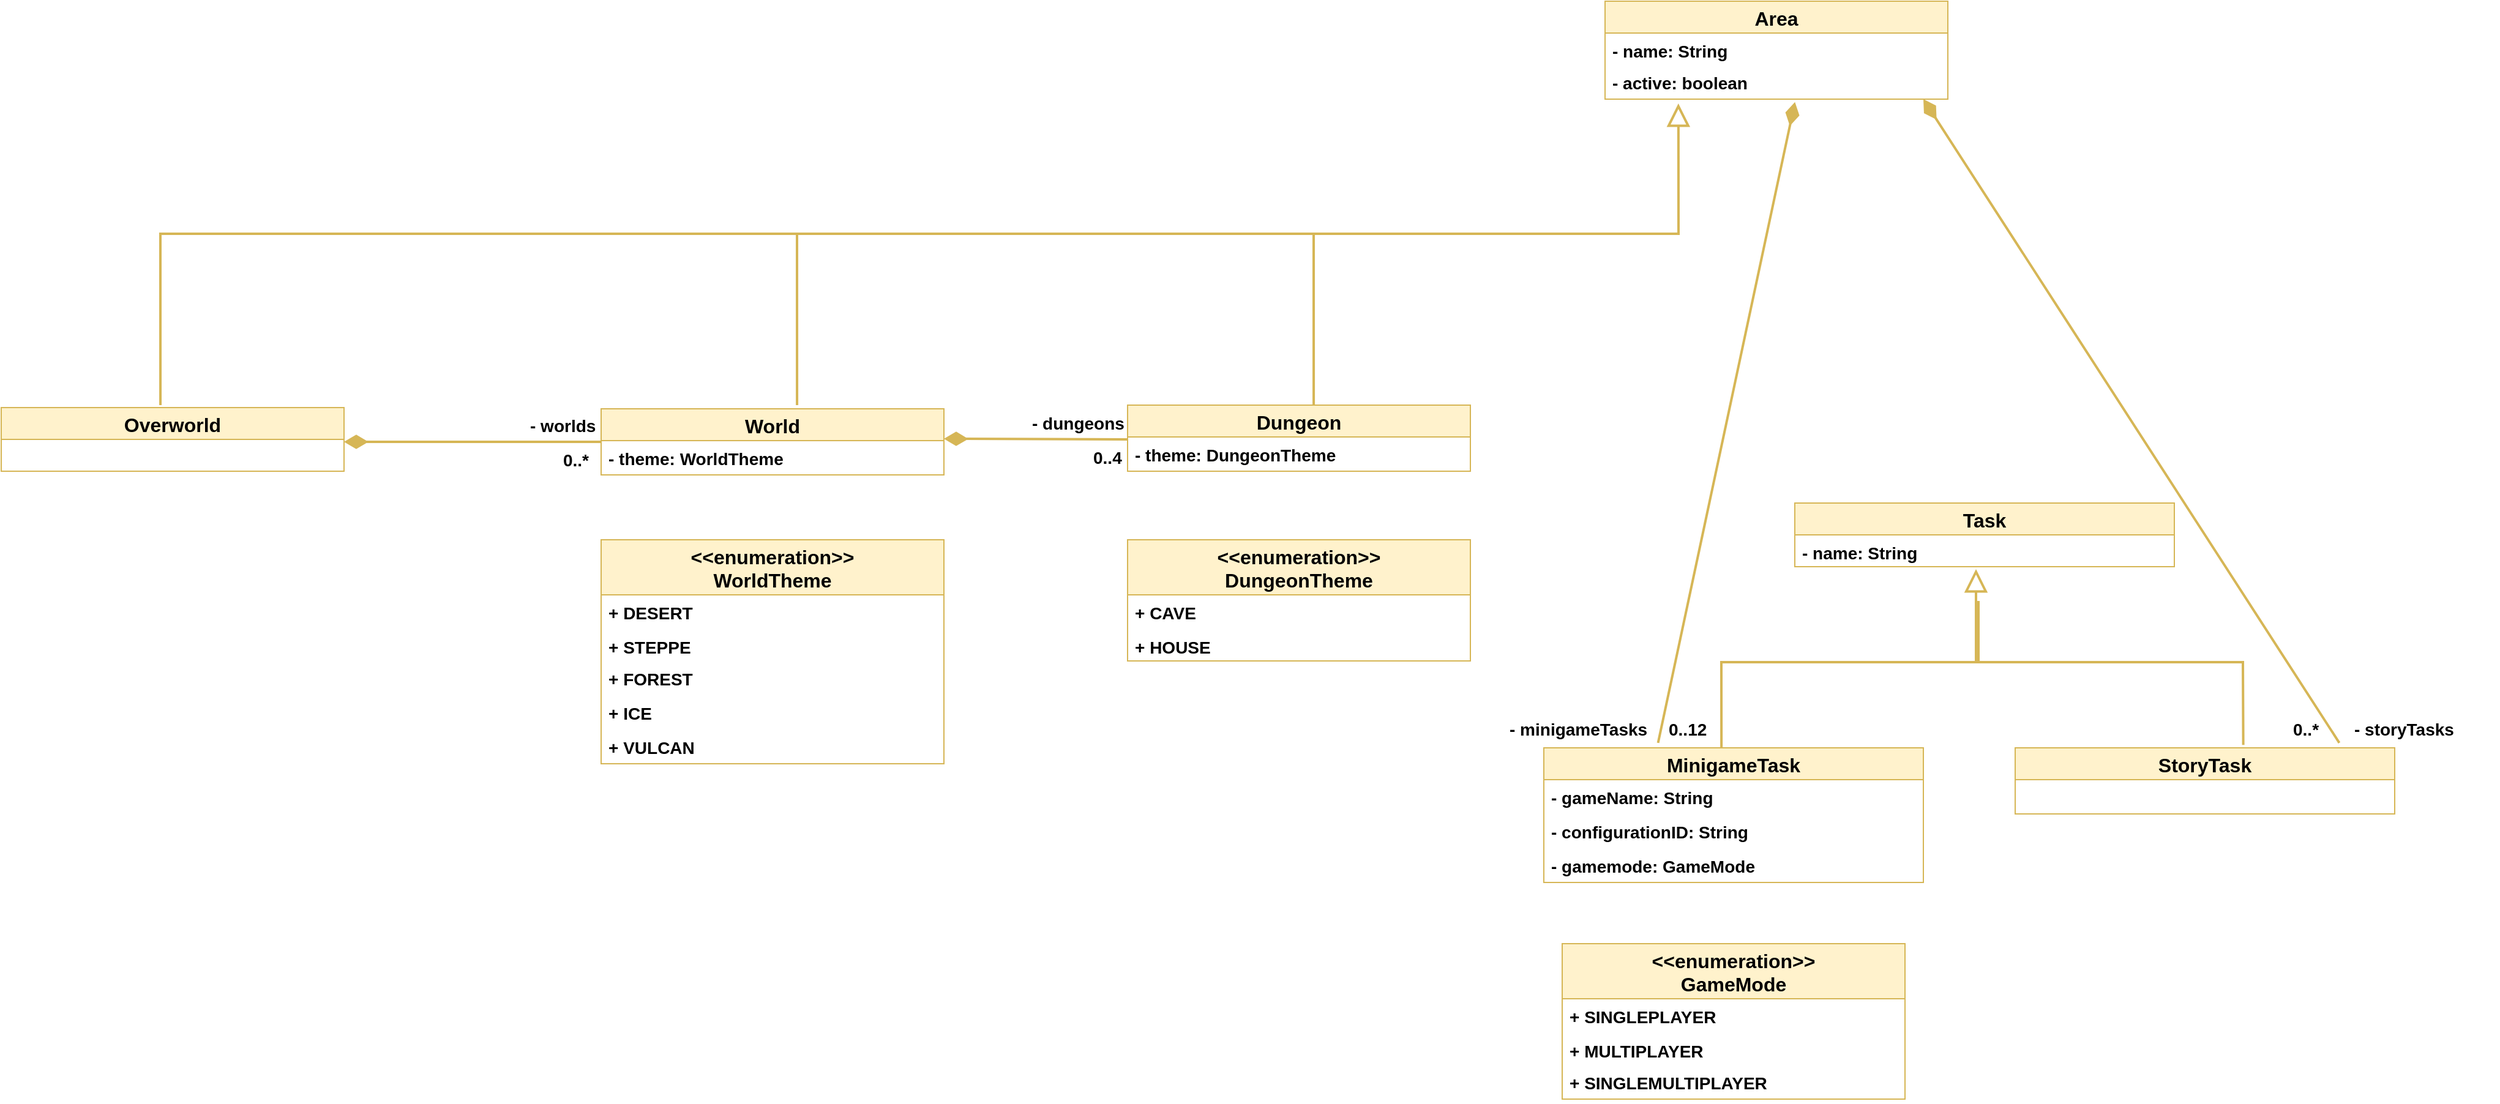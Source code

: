 <mxfile version="15.4.0" type="device"><diagram id="Trhk03IO0cePcJVsCfn0" name="Page-1"><mxGraphModel dx="1422" dy="843" grid="1" gridSize="10" guides="1" tooltips="1" connect="1" arrows="1" fold="1" page="1" pageScale="1" pageWidth="3300" pageHeight="4681" math="0" shadow="0"><root><mxCell id="0"/><mxCell id="1" parent="0"/><mxCell id="BtccCzZOTt9qQ274DKxD-7" value="Overworld" style="swimlane;fontStyle=1;childLayout=stackLayout;horizontal=1;startSize=26;fillColor=#fff2cc;horizontalStack=0;resizeParent=1;resizeParentMax=0;resizeLast=0;collapsible=1;marginBottom=0;strokeColor=#d6b656;fontSize=16;" parent="1" vertex="1"><mxGeometry x="630" y="1092" width="280" height="52" as="geometry"/></mxCell><mxCell id="Ps4X49qzIkRpTnY57xYK-1" value="World" style="swimlane;fontStyle=1;childLayout=stackLayout;horizontal=1;startSize=26;fillColor=#fff2cc;horizontalStack=0;resizeParent=1;resizeParentMax=0;resizeLast=0;collapsible=1;marginBottom=0;strokeColor=#d6b656;fontSize=16;" parent="1" vertex="1"><mxGeometry x="1120" y="1093" width="280" height="54" as="geometry"/></mxCell><mxCell id="x7i12IOn4CMKnLEdm9Hq-22" value="- theme: WorldTheme" style="text;strokeColor=none;fillColor=none;align=left;verticalAlign=top;spacingLeft=4;spacingRight=4;overflow=hidden;rotatable=0;points=[[0,0.5],[1,0.5]];portConstraint=eastwest;fontStyle=1;fontSize=14;" parent="Ps4X49qzIkRpTnY57xYK-1" vertex="1"><mxGeometry y="26" width="280" height="28" as="geometry"/></mxCell><mxCell id="Ps4X49qzIkRpTnY57xYK-7" value="0..*" style="resizable=0;html=1;align=right;verticalAlign=top;labelBackgroundColor=#ffffff;fontSize=14;fontStyle=1" parent="1" connectable="0" vertex="1"><mxGeometry x="1110.0" y="1119.998" as="geometry"/></mxCell><mxCell id="Ps4X49qzIkRpTnY57xYK-9" value="" style="endArrow=none;html=1;endSize=12;startArrow=diamondThin;startSize=14;startFill=1;strokeWidth=2;fontSize=14;fillColor=#fff2cc;strokeColor=#d6b656;endFill=0;fontStyle=1;rounded=0;" parent="1" edge="1"><mxGeometry relative="1" as="geometry"><mxPoint x="910" y="1120" as="sourcePoint"/><mxPoint x="1120" y="1120" as="targetPoint"/><Array as="points"><mxPoint x="1120" y="1120"/></Array></mxGeometry></mxCell><mxCell id="Ps4X49qzIkRpTnY57xYK-14" value="Dungeon" style="swimlane;fontStyle=1;childLayout=stackLayout;horizontal=1;startSize=26;fillColor=#fff2cc;horizontalStack=0;resizeParent=1;resizeParentMax=0;resizeLast=0;collapsible=1;marginBottom=0;strokeColor=#d6b656;fontSize=16;" parent="1" vertex="1"><mxGeometry x="1550" y="1090" width="280" height="54" as="geometry"/></mxCell><mxCell id="x7i12IOn4CMKnLEdm9Hq-25" value="- theme: DungeonTheme" style="text;strokeColor=none;fillColor=none;align=left;verticalAlign=top;spacingLeft=4;spacingRight=4;overflow=hidden;rotatable=0;points=[[0,0.5],[1,0.5]];portConstraint=eastwest;fontStyle=1;fontSize=14;" parent="Ps4X49qzIkRpTnY57xYK-14" vertex="1"><mxGeometry y="26" width="280" height="28" as="geometry"/></mxCell><mxCell id="Ps4X49qzIkRpTnY57xYK-19" value="" style="endArrow=none;html=1;endSize=12;startArrow=diamondThin;startSize=14;startFill=1;strokeWidth=2;fontSize=14;fillColor=#fff2cc;strokeColor=#d6b656;endFill=0;fontStyle=1;rounded=0;" parent="1" edge="1"><mxGeometry relative="1" as="geometry"><mxPoint x="1400" y="1117.5" as="sourcePoint"/><mxPoint x="1550" y="1118" as="targetPoint"/><Array as="points"/></mxGeometry></mxCell><mxCell id="Ps4X49qzIkRpTnY57xYK-20" value="" style="resizable=0;html=1;align=left;verticalAlign=top;labelBackgroundColor=#ffffff;fontSize=14;fontStyle=1" parent="Ps4X49qzIkRpTnY57xYK-19" connectable="0" vertex="1"><mxGeometry x="-1" relative="1" as="geometry"><mxPoint x="10" y="1" as="offset"/></mxGeometry></mxCell><mxCell id="Ps4X49qzIkRpTnY57xYK-21" value="0..4" style="resizable=0;html=1;align=left;verticalAlign=top;labelBackgroundColor=#ffffff;fontSize=14;fontStyle=1" parent="1" connectable="0" vertex="1"><mxGeometry x="1520" y="1118" as="geometry"/></mxCell><mxCell id="Ps4X49qzIkRpTnY57xYK-22" value="&lt;div style=&quot;text-align: right&quot;&gt;&lt;font face=&quot;helvetica&quot;&gt;&lt;span style=&quot;font-size: 14px ; background-color: rgb(255 , 255 , 255)&quot;&gt;&lt;b&gt;- worlds&lt;/b&gt;&lt;/span&gt;&lt;/font&gt;&lt;/div&gt;" style="text;whiteSpace=wrap;html=1;" parent="1" vertex="1"><mxGeometry x="1060" y="1092" width="120" height="30" as="geometry"/></mxCell><mxCell id="Ps4X49qzIkRpTnY57xYK-23" value="&lt;span style=&quot;color: rgb(0 , 0 , 0) ; font-family: &amp;#34;helvetica&amp;#34; ; font-size: 14px ; font-style: normal ; font-weight: 700 ; letter-spacing: normal ; text-align: right ; text-indent: 0px ; text-transform: none ; word-spacing: 0px ; background-color: rgb(255 , 255 , 255) ; display: inline ; float: none&quot;&gt;- dungeons&lt;/span&gt;" style="text;whiteSpace=wrap;html=1;" parent="1" vertex="1"><mxGeometry x="1470" y="1090" width="120" height="30" as="geometry"/></mxCell><mxCell id="Ps4X49qzIkRpTnY57xYK-24" value="Task" style="swimlane;fontStyle=1;childLayout=stackLayout;horizontal=1;startSize=26;fillColor=#fff2cc;horizontalStack=0;resizeParent=1;resizeParentMax=0;resizeLast=0;collapsible=1;marginBottom=0;strokeColor=#d6b656;fontSize=16;" parent="1" vertex="1"><mxGeometry x="2095" y="1170" width="310" height="52" as="geometry"/></mxCell><mxCell id="Ps4X49qzIkRpTnY57xYK-25" value="- name: String " style="text;strokeColor=none;fillColor=none;align=left;verticalAlign=top;spacingLeft=4;spacingRight=4;overflow=hidden;rotatable=0;points=[[0,0.5],[1,0.5]];portConstraint=eastwest;fontStyle=1;fontSize=14;" parent="Ps4X49qzIkRpTnY57xYK-24" vertex="1"><mxGeometry y="26" width="310" height="26" as="geometry"/></mxCell><mxCell id="Ps4X49qzIkRpTnY57xYK-30" value="" style="endArrow=none;html=1;endSize=12;startArrow=diamondThin;startSize=14;startFill=1;strokeWidth=2;fontSize=14;fillColor=#fff2cc;strokeColor=#d6b656;endFill=0;fontStyle=1;rounded=0;exitX=0.554;exitY=1.084;exitDx=0;exitDy=0;exitPerimeter=0;entryX=0.301;entryY=-0.037;entryDx=0;entryDy=0;entryPerimeter=0;" parent="1" source="cu3w6dnSP1I21EYuIZXU-3" target="Ps4X49qzIkRpTnY57xYK-44" edge="1"><mxGeometry relative="1" as="geometry"><mxPoint x="2282" y="1080" as="sourcePoint"/><mxPoint x="1980" y="1360" as="targetPoint"/><Array as="points"/></mxGeometry></mxCell><mxCell id="Ps4X49qzIkRpTnY57xYK-35" value="&lt;span style=&quot;color: rgb(0 , 0 , 0) ; font-family: &amp;#34;helvetica&amp;#34; ; font-size: 14px ; font-style: normal ; font-weight: 700 ; letter-spacing: normal ; text-align: right ; text-indent: 0px ; text-transform: none ; word-spacing: 0px ; background-color: rgb(255 , 255 , 255) ; display: inline ; float: none&quot;&gt;- minigameTasks&lt;/span&gt;" style="text;whiteSpace=wrap;html=1;" parent="1" vertex="1"><mxGeometry x="1860" y="1340" width="120" height="30" as="geometry"/></mxCell><mxCell id="Ps4X49qzIkRpTnY57xYK-43" value="0..12" style="resizable=0;html=1;align=left;verticalAlign=top;labelBackgroundColor=#ffffff;fontSize=14;fontStyle=1" parent="1" connectable="0" vertex="1"><mxGeometry x="1990" y="1340.002" as="geometry"/></mxCell><mxCell id="Ps4X49qzIkRpTnY57xYK-44" value="MinigameTask" style="swimlane;fontStyle=1;childLayout=stackLayout;horizontal=1;startSize=26;fillColor=#fff2cc;horizontalStack=0;resizeParent=1;resizeParentMax=0;resizeLast=0;collapsible=1;marginBottom=0;strokeColor=#d6b656;fontSize=16;" parent="1" vertex="1"><mxGeometry x="1890" y="1370" width="310" height="110" as="geometry"/></mxCell><mxCell id="cu3w6dnSP1I21EYuIZXU-16" value="- gameName: String" style="text;strokeColor=none;fillColor=none;align=left;verticalAlign=top;spacingLeft=4;spacingRight=4;overflow=hidden;rotatable=0;points=[[0,0.5],[1,0.5]];portConstraint=eastwest;fontStyle=1;fontSize=14;" parent="Ps4X49qzIkRpTnY57xYK-44" vertex="1"><mxGeometry y="26" width="310" height="28" as="geometry"/></mxCell><mxCell id="Ps4X49qzIkRpTnY57xYK-46" value="- configurationID: String" style="text;strokeColor=none;fillColor=none;align=left;verticalAlign=top;spacingLeft=4;spacingRight=4;overflow=hidden;rotatable=0;points=[[0,0.5],[1,0.5]];portConstraint=eastwest;fontStyle=1;fontSize=14;" parent="Ps4X49qzIkRpTnY57xYK-44" vertex="1"><mxGeometry y="54" width="310" height="28" as="geometry"/></mxCell><mxCell id="x7i12IOn4CMKnLEdm9Hq-28" value="- gamemode: GameMode" style="text;strokeColor=none;fillColor=none;align=left;verticalAlign=top;spacingLeft=4;spacingRight=4;overflow=hidden;rotatable=0;points=[[0,0.5],[1,0.5]];portConstraint=eastwest;fontStyle=1;fontSize=14;" parent="Ps4X49qzIkRpTnY57xYK-44" vertex="1"><mxGeometry y="82" width="310" height="28" as="geometry"/></mxCell><mxCell id="Ps4X49qzIkRpTnY57xYK-50" value="" style="endArrow=none;html=1;endSize=12;startArrow=block;startSize=14;startFill=0;strokeWidth=2;fontSize=14;fillColor=#fff2cc;strokeColor=#d6b656;endFill=0;fontStyle=1;rounded=0;entryX=0.468;entryY=0;entryDx=0;entryDy=0;entryPerimeter=0;" parent="1" target="Ps4X49qzIkRpTnY57xYK-44" edge="1"><mxGeometry relative="1" as="geometry"><mxPoint x="2243" y="1224" as="sourcePoint"/><mxPoint x="2243" y="1313.998" as="targetPoint"/><Array as="points"><mxPoint x="2243" y="1300"/><mxPoint x="2035" y="1300"/></Array></mxGeometry></mxCell><object label="&lt;&lt;enumeration&gt;&gt;&#10;WorldTheme" id="rAiVpovg1wDFQcZ0PbbZ-1"><mxCell style="swimlane;fontStyle=1;childLayout=stackLayout;horizontal=1;startSize=45;fillColor=#fff2cc;horizontalStack=0;resizeParent=1;resizeParentMax=0;resizeLast=0;collapsible=1;marginBottom=0;strokeColor=#d6b656;fontSize=16;strokeWidth=1;fixDash=0;autosize=0;expand=1;metaEdit=0;resizeWidth=1;resizeHeight=1;arcSize=15;" parent="1" vertex="1"><mxGeometry x="1120" y="1200" width="280" height="183" as="geometry"><mxRectangle x="1130" y="790" width="170" height="40" as="alternateBounds"/></mxGeometry></mxCell></object><mxCell id="rAiVpovg1wDFQcZ0PbbZ-8" value="+ DESERT" style="text;strokeColor=none;fillColor=none;align=left;verticalAlign=top;spacingLeft=4;spacingRight=4;overflow=hidden;rotatable=0;points=[[0,0.5],[1,0.5]];portConstraint=eastwest;fontStyle=1;fontSize=14;" parent="rAiVpovg1wDFQcZ0PbbZ-1" vertex="1"><mxGeometry y="45" width="280" height="28" as="geometry"/></mxCell><mxCell id="rAiVpovg1wDFQcZ0PbbZ-2" value="+ STEPPE" style="text;strokeColor=none;fillColor=none;align=left;verticalAlign=top;spacingLeft=4;spacingRight=4;overflow=hidden;rotatable=0;points=[[0,0.5],[1,0.5]];portConstraint=eastwest;fontStyle=1;fontSize=14;" parent="rAiVpovg1wDFQcZ0PbbZ-1" vertex="1"><mxGeometry y="73" width="280" height="26" as="geometry"/></mxCell><mxCell id="rAiVpovg1wDFQcZ0PbbZ-3" value="+ FOREST" style="text;strokeColor=none;fillColor=none;align=left;verticalAlign=top;spacingLeft=4;spacingRight=4;overflow=hidden;rotatable=0;points=[[0,0.5],[1,0.5]];portConstraint=eastwest;fontStyle=1;fontSize=14;" parent="rAiVpovg1wDFQcZ0PbbZ-1" vertex="1"><mxGeometry y="99" width="280" height="28" as="geometry"/></mxCell><mxCell id="rAiVpovg1wDFQcZ0PbbZ-10" value="+ ICE" style="text;strokeColor=none;fillColor=none;align=left;verticalAlign=top;spacingLeft=4;spacingRight=4;overflow=hidden;rotatable=0;points=[[0,0.5],[1,0.5]];portConstraint=eastwest;fontStyle=1;fontSize=14;" parent="rAiVpovg1wDFQcZ0PbbZ-1" vertex="1"><mxGeometry y="127" width="280" height="28" as="geometry"/></mxCell><mxCell id="rAiVpovg1wDFQcZ0PbbZ-11" value="+ VULCAN" style="text;strokeColor=none;fillColor=none;align=left;verticalAlign=top;spacingLeft=4;spacingRight=4;overflow=hidden;rotatable=0;points=[[0,0.5],[1,0.5]];portConstraint=eastwest;fontStyle=1;fontSize=14;" parent="rAiVpovg1wDFQcZ0PbbZ-1" vertex="1"><mxGeometry y="155" width="280" height="28" as="geometry"/></mxCell><object label="&lt;&lt;enumeration&gt;&gt;&#10;DungeonTheme" id="x7i12IOn4CMKnLEdm9Hq-1"><mxCell style="swimlane;fontStyle=1;childLayout=stackLayout;horizontal=1;startSize=45;fillColor=#fff2cc;horizontalStack=0;resizeParent=1;resizeParentMax=0;resizeLast=0;collapsible=1;marginBottom=0;strokeColor=#d6b656;fontSize=16;strokeWidth=1;fixDash=0;autosize=0;expand=1;metaEdit=0;resizeWidth=1;resizeHeight=1;arcSize=15;" parent="1" vertex="1"><mxGeometry x="1550" y="1200" width="280" height="99" as="geometry"><mxRectangle x="1130" y="790" width="170" height="40" as="alternateBounds"/></mxGeometry></mxCell></object><mxCell id="x7i12IOn4CMKnLEdm9Hq-2" value="+ CAVE" style="text;strokeColor=none;fillColor=none;align=left;verticalAlign=top;spacingLeft=4;spacingRight=4;overflow=hidden;rotatable=0;points=[[0,0.5],[1,0.5]];portConstraint=eastwest;fontStyle=1;fontSize=14;" parent="x7i12IOn4CMKnLEdm9Hq-1" vertex="1"><mxGeometry y="45" width="280" height="28" as="geometry"/></mxCell><mxCell id="x7i12IOn4CMKnLEdm9Hq-3" value="+ HOUSE" style="text;strokeColor=none;fillColor=none;align=left;verticalAlign=top;spacingLeft=4;spacingRight=4;overflow=hidden;rotatable=0;points=[[0,0.5],[1,0.5]];portConstraint=eastwest;fontStyle=1;fontSize=14;" parent="x7i12IOn4CMKnLEdm9Hq-1" vertex="1"><mxGeometry y="73" width="280" height="26" as="geometry"/></mxCell><object label="&lt;&lt;enumeration&gt;&gt;&#10;GameMode" id="x7i12IOn4CMKnLEdm9Hq-9"><mxCell style="swimlane;fontStyle=1;childLayout=stackLayout;horizontal=1;startSize=45;fillColor=#fff2cc;horizontalStack=0;resizeParent=1;resizeParentMax=0;resizeLast=0;collapsible=1;marginBottom=0;strokeColor=#d6b656;fontSize=16;strokeWidth=1;fixDash=0;autosize=0;expand=1;metaEdit=0;resizeWidth=1;resizeHeight=1;arcSize=15;" parent="1" vertex="1"><mxGeometry x="1905" y="1530" width="280" height="127" as="geometry"><mxRectangle x="1130" y="790" width="170" height="40" as="alternateBounds"/></mxGeometry></mxCell></object><mxCell id="x7i12IOn4CMKnLEdm9Hq-10" value="+ SINGLEPLAYER" style="text;strokeColor=none;fillColor=none;align=left;verticalAlign=top;spacingLeft=4;spacingRight=4;overflow=hidden;rotatable=0;points=[[0,0.5],[1,0.5]];portConstraint=eastwest;fontStyle=1;fontSize=14;" parent="x7i12IOn4CMKnLEdm9Hq-9" vertex="1"><mxGeometry y="45" width="280" height="28" as="geometry"/></mxCell><mxCell id="x7i12IOn4CMKnLEdm9Hq-11" value="+ MULTIPLAYER" style="text;strokeColor=none;fillColor=none;align=left;verticalAlign=top;spacingLeft=4;spacingRight=4;overflow=hidden;rotatable=0;points=[[0,0.5],[1,0.5]];portConstraint=eastwest;fontStyle=1;fontSize=14;" parent="x7i12IOn4CMKnLEdm9Hq-9" vertex="1"><mxGeometry y="73" width="280" height="26" as="geometry"/></mxCell><mxCell id="JP8SPb8DGSxvaqi320Ku-2" value="+ SINGLEMULTIPLAYER" style="text;strokeColor=none;fillColor=none;align=left;verticalAlign=top;spacingLeft=4;spacingRight=4;overflow=hidden;rotatable=0;points=[[0,0.5],[1,0.5]];portConstraint=eastwest;fontStyle=1;fontSize=14;" parent="x7i12IOn4CMKnLEdm9Hq-9" vertex="1"><mxGeometry y="99" width="280" height="28" as="geometry"/></mxCell><mxCell id="cu3w6dnSP1I21EYuIZXU-1" value="Area" style="swimlane;fontStyle=1;childLayout=stackLayout;horizontal=1;startSize=26;fillColor=#fff2cc;horizontalStack=0;resizeParent=1;resizeParentMax=0;resizeLast=0;collapsible=1;marginBottom=0;strokeColor=#d6b656;fontSize=16;" parent="1" vertex="1"><mxGeometry x="1940" y="760" width="280" height="80" as="geometry"/></mxCell><mxCell id="cu3w6dnSP1I21EYuIZXU-2" value="- name: String " style="text;strokeColor=none;fillColor=none;align=left;verticalAlign=top;spacingLeft=4;spacingRight=4;overflow=hidden;rotatable=0;points=[[0,0.5],[1,0.5]];portConstraint=eastwest;fontStyle=1;fontSize=14;" parent="cu3w6dnSP1I21EYuIZXU-1" vertex="1"><mxGeometry y="26" width="280" height="26" as="geometry"/></mxCell><mxCell id="cu3w6dnSP1I21EYuIZXU-3" value="- active: boolean" style="text;strokeColor=none;fillColor=none;align=left;verticalAlign=top;spacingLeft=4;spacingRight=4;overflow=hidden;rotatable=0;points=[[0,0.5],[1,0.5]];portConstraint=eastwest;fontStyle=1;fontSize=14;" parent="cu3w6dnSP1I21EYuIZXU-1" vertex="1"><mxGeometry y="52" width="280" height="28" as="geometry"/></mxCell><mxCell id="cu3w6dnSP1I21EYuIZXU-10" value="StoryTask" style="swimlane;fontStyle=1;childLayout=stackLayout;horizontal=1;startSize=26;fillColor=#fff2cc;horizontalStack=0;resizeParent=1;resizeParentMax=0;resizeLast=0;collapsible=1;marginBottom=0;strokeColor=#d6b656;fontSize=16;" parent="1" vertex="1"><mxGeometry x="2275" y="1370" width="310" height="54" as="geometry"/></mxCell><mxCell id="cu3w6dnSP1I21EYuIZXU-13" value="" style="endArrow=none;html=1;endSize=12;startArrow=none;startSize=14;startFill=0;strokeWidth=2;fontSize=14;fillColor=#fff2cc;strokeColor=#d6b656;endFill=0;fontStyle=1;rounded=0;entryX=0.601;entryY=-0.044;entryDx=0;entryDy=0;entryPerimeter=0;" parent="1" target="cu3w6dnSP1I21EYuIZXU-10" edge="1"><mxGeometry relative="1" as="geometry"><mxPoint x="2245" y="1250" as="sourcePoint"/><mxPoint x="2045.08" y="1380" as="targetPoint"/><Array as="points"><mxPoint x="2245" y="1300"/><mxPoint x="2461" y="1300"/></Array></mxGeometry></mxCell><mxCell id="cu3w6dnSP1I21EYuIZXU-14" value="" style="endArrow=none;html=1;endSize=12;startArrow=block;startSize=14;startFill=0;strokeWidth=2;fontSize=14;fillColor=#fff2cc;strokeColor=#d6b656;endFill=0;fontStyle=1;rounded=0;entryX=0.543;entryY=0;entryDx=0;entryDy=0;entryPerimeter=0;exitX=0.214;exitY=1.126;exitDx=0;exitDy=0;exitPerimeter=0;" parent="1" source="cu3w6dnSP1I21EYuIZXU-3" target="Ps4X49qzIkRpTnY57xYK-14" edge="1"><mxGeometry relative="1" as="geometry"><mxPoint x="1858" y="860" as="sourcePoint"/><mxPoint x="1702" y="1080" as="targetPoint"/><Array as="points"><mxPoint x="2000" y="950"/><mxPoint x="1702" y="950"/></Array></mxGeometry></mxCell><mxCell id="cu3w6dnSP1I21EYuIZXU-15" value="" style="endArrow=none;html=1;endSize=12;startArrow=none;startSize=14;startFill=0;strokeWidth=2;fontSize=14;fillColor=#fff2cc;strokeColor=#d6b656;endFill=0;fontStyle=1;rounded=0;entryX=0.543;entryY=0;entryDx=0;entryDy=0;entryPerimeter=0;" parent="1" edge="1"><mxGeometry relative="1" as="geometry"><mxPoint x="1721" y="950" as="sourcePoint"/><mxPoint x="1280.04" y="1090" as="targetPoint"/><Array as="points"><mxPoint x="1436" y="950"/><mxPoint x="1280" y="950"/></Array></mxGeometry></mxCell><mxCell id="cu3w6dnSP1I21EYuIZXU-20" value="0..*" style="resizable=0;html=1;align=left;verticalAlign=top;labelBackgroundColor=#ffffff;fontSize=14;fontStyle=1" parent="1" connectable="0" vertex="1"><mxGeometry x="2500" y="1340.002" as="geometry"/></mxCell><mxCell id="cu3w6dnSP1I21EYuIZXU-21" value="&lt;span style=&quot;color: rgb(0 , 0 , 0) ; font-family: &amp;#34;helvetica&amp;#34; ; font-size: 14px ; font-style: normal ; font-weight: 700 ; letter-spacing: normal ; text-align: right ; text-indent: 0px ; text-transform: none ; word-spacing: 0px ; background-color: rgb(255 , 255 , 255) ; display: inline ; float: none&quot;&gt;- storyTasks&lt;/span&gt;" style="text;whiteSpace=wrap;html=1;" parent="1" vertex="1"><mxGeometry x="2550" y="1340" width="120" height="30" as="geometry"/></mxCell><mxCell id="cu3w6dnSP1I21EYuIZXU-22" value="" style="endArrow=none;html=1;endSize=12;startArrow=diamondThin;startSize=14;startFill=1;strokeWidth=2;fontSize=14;fillColor=#fff2cc;strokeColor=#d6b656;endFill=0;fontStyle=1;rounded=0;exitX=0.84;exitY=1.042;exitDx=0;exitDy=0;exitPerimeter=0;entryX=0.854;entryY=-0.076;entryDx=0;entryDy=0;entryPerimeter=0;" parent="1" target="cu3w6dnSP1I21EYuIZXU-10" edge="1"><mxGeometry relative="1" as="geometry"><mxPoint x="2200.0" y="839.996" as="sourcePoint"/><mxPoint x="2540" y="1360" as="targetPoint"/><Array as="points"/></mxGeometry></mxCell><mxCell id="JP8SPb8DGSxvaqi320Ku-1" value="" style="endArrow=none;html=1;endSize=12;startArrow=none;startSize=14;startFill=0;strokeWidth=2;fontSize=14;fillColor=#fff2cc;strokeColor=#d6b656;endFill=0;fontStyle=1;rounded=0;entryX=0.543;entryY=0;entryDx=0;entryDy=0;entryPerimeter=0;" parent="1" edge="1"><mxGeometry relative="1" as="geometry"><mxPoint x="1290" y="950" as="sourcePoint"/><mxPoint x="760.04" y="1090" as="targetPoint"/><Array as="points"><mxPoint x="916" y="950"/><mxPoint x="760" y="950"/></Array></mxGeometry></mxCell></root></mxGraphModel></diagram></mxfile>